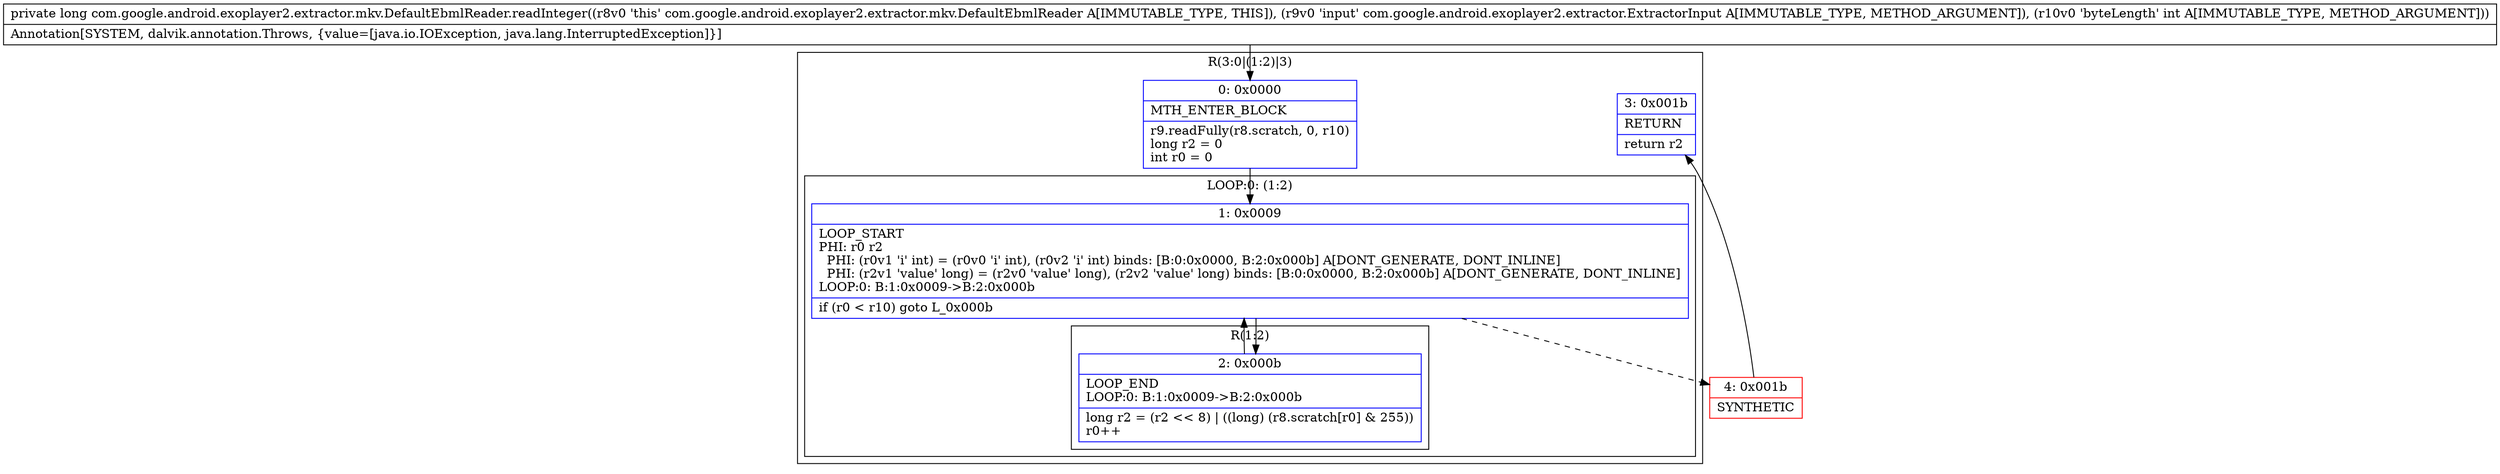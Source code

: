 digraph "CFG forcom.google.android.exoplayer2.extractor.mkv.DefaultEbmlReader.readInteger(Lcom\/google\/android\/exoplayer2\/extractor\/ExtractorInput;I)J" {
subgraph cluster_Region_1578259594 {
label = "R(3:0|(1:2)|3)";
node [shape=record,color=blue];
Node_0 [shape=record,label="{0\:\ 0x0000|MTH_ENTER_BLOCK\l|r9.readFully(r8.scratch, 0, r10)\llong r2 = 0\lint r0 = 0\l}"];
subgraph cluster_LoopRegion_1248263959 {
label = "LOOP:0: (1:2)";
node [shape=record,color=blue];
Node_1 [shape=record,label="{1\:\ 0x0009|LOOP_START\lPHI: r0 r2 \l  PHI: (r0v1 'i' int) = (r0v0 'i' int), (r0v2 'i' int) binds: [B:0:0x0000, B:2:0x000b] A[DONT_GENERATE, DONT_INLINE]\l  PHI: (r2v1 'value' long) = (r2v0 'value' long), (r2v2 'value' long) binds: [B:0:0x0000, B:2:0x000b] A[DONT_GENERATE, DONT_INLINE]\lLOOP:0: B:1:0x0009\-\>B:2:0x000b\l|if (r0 \< r10) goto L_0x000b\l}"];
subgraph cluster_Region_2000479486 {
label = "R(1:2)";
node [shape=record,color=blue];
Node_2 [shape=record,label="{2\:\ 0x000b|LOOP_END\lLOOP:0: B:1:0x0009\-\>B:2:0x000b\l|long r2 = (r2 \<\< 8) \| ((long) (r8.scratch[r0] & 255))\lr0++\l}"];
}
}
Node_3 [shape=record,label="{3\:\ 0x001b|RETURN\l|return r2\l}"];
}
Node_4 [shape=record,color=red,label="{4\:\ 0x001b|SYNTHETIC\l}"];
MethodNode[shape=record,label="{private long com.google.android.exoplayer2.extractor.mkv.DefaultEbmlReader.readInteger((r8v0 'this' com.google.android.exoplayer2.extractor.mkv.DefaultEbmlReader A[IMMUTABLE_TYPE, THIS]), (r9v0 'input' com.google.android.exoplayer2.extractor.ExtractorInput A[IMMUTABLE_TYPE, METHOD_ARGUMENT]), (r10v0 'byteLength' int A[IMMUTABLE_TYPE, METHOD_ARGUMENT]))  | Annotation[SYSTEM, dalvik.annotation.Throws, \{value=[java.io.IOException, java.lang.InterruptedException]\}]\l}"];
MethodNode -> Node_0;
Node_0 -> Node_1;
Node_1 -> Node_2;
Node_1 -> Node_4[style=dashed];
Node_2 -> Node_1;
Node_4 -> Node_3;
}

